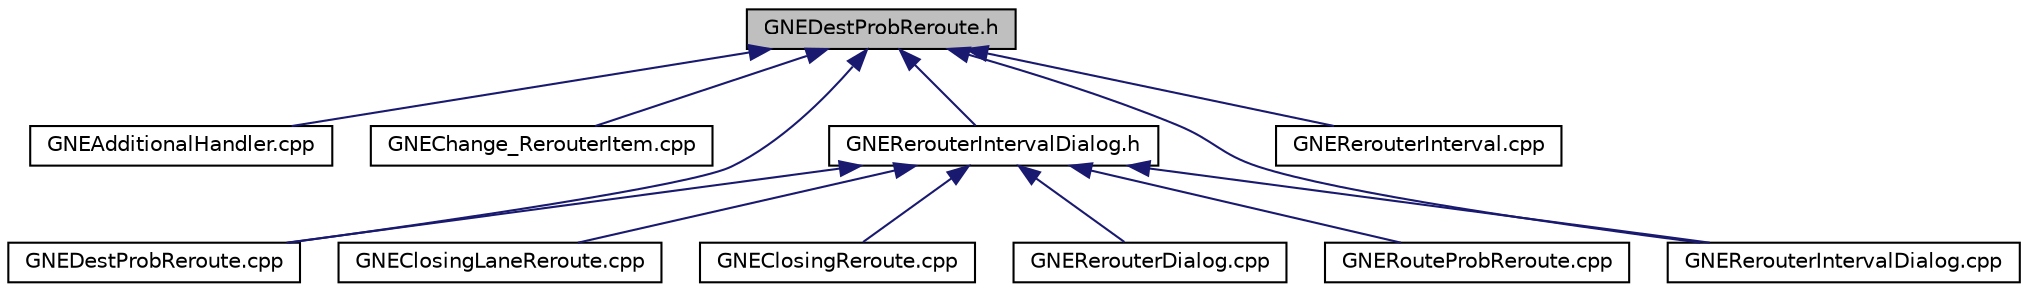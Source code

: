 digraph "GNEDestProbReroute.h"
{
  edge [fontname="Helvetica",fontsize="10",labelfontname="Helvetica",labelfontsize="10"];
  node [fontname="Helvetica",fontsize="10",shape=record];
  Node38 [label="GNEDestProbReroute.h",height=0.2,width=0.4,color="black", fillcolor="grey75", style="filled", fontcolor="black"];
  Node38 -> Node39 [dir="back",color="midnightblue",fontsize="10",style="solid",fontname="Helvetica"];
  Node39 [label="GNEAdditionalHandler.cpp",height=0.2,width=0.4,color="black", fillcolor="white", style="filled",URL="$d7/dd1/_g_n_e_additional_handler_8cpp.html"];
  Node38 -> Node40 [dir="back",color="midnightblue",fontsize="10",style="solid",fontname="Helvetica"];
  Node40 [label="GNEChange_RerouterItem.cpp",height=0.2,width=0.4,color="black", fillcolor="white", style="filled",URL="$d5/dbc/_g_n_e_change___rerouter_item_8cpp.html"];
  Node38 -> Node41 [dir="back",color="midnightblue",fontsize="10",style="solid",fontname="Helvetica"];
  Node41 [label="GNERerouterIntervalDialog.h",height=0.2,width=0.4,color="black", fillcolor="white", style="filled",URL="$d7/db8/_g_n_e_rerouter_interval_dialog_8h.html"];
  Node41 -> Node42 [dir="back",color="midnightblue",fontsize="10",style="solid",fontname="Helvetica"];
  Node42 [label="GNEClosingLaneReroute.cpp",height=0.2,width=0.4,color="black", fillcolor="white", style="filled",URL="$d6/d27/_g_n_e_closing_lane_reroute_8cpp.html"];
  Node41 -> Node43 [dir="back",color="midnightblue",fontsize="10",style="solid",fontname="Helvetica"];
  Node43 [label="GNEClosingReroute.cpp",height=0.2,width=0.4,color="black", fillcolor="white", style="filled",URL="$d5/da7/_g_n_e_closing_reroute_8cpp.html"];
  Node41 -> Node44 [dir="back",color="midnightblue",fontsize="10",style="solid",fontname="Helvetica"];
  Node44 [label="GNEDestProbReroute.cpp",height=0.2,width=0.4,color="black", fillcolor="white", style="filled",URL="$d9/d69/_g_n_e_dest_prob_reroute_8cpp.html"];
  Node41 -> Node45 [dir="back",color="midnightblue",fontsize="10",style="solid",fontname="Helvetica"];
  Node45 [label="GNERerouterDialog.cpp",height=0.2,width=0.4,color="black", fillcolor="white", style="filled",URL="$d5/d43/_g_n_e_rerouter_dialog_8cpp.html"];
  Node41 -> Node46 [dir="back",color="midnightblue",fontsize="10",style="solid",fontname="Helvetica"];
  Node46 [label="GNERerouterIntervalDialog.cpp",height=0.2,width=0.4,color="black", fillcolor="white", style="filled",URL="$d0/dcb/_g_n_e_rerouter_interval_dialog_8cpp.html"];
  Node41 -> Node47 [dir="back",color="midnightblue",fontsize="10",style="solid",fontname="Helvetica"];
  Node47 [label="GNERouteProbReroute.cpp",height=0.2,width=0.4,color="black", fillcolor="white", style="filled",URL="$d1/d81/_g_n_e_route_prob_reroute_8cpp.html"];
  Node38 -> Node44 [dir="back",color="midnightblue",fontsize="10",style="solid",fontname="Helvetica"];
  Node38 -> Node48 [dir="back",color="midnightblue",fontsize="10",style="solid",fontname="Helvetica"];
  Node48 [label="GNERerouterInterval.cpp",height=0.2,width=0.4,color="black", fillcolor="white", style="filled",URL="$d1/d5b/_g_n_e_rerouter_interval_8cpp.html"];
  Node38 -> Node46 [dir="back",color="midnightblue",fontsize="10",style="solid",fontname="Helvetica"];
}

